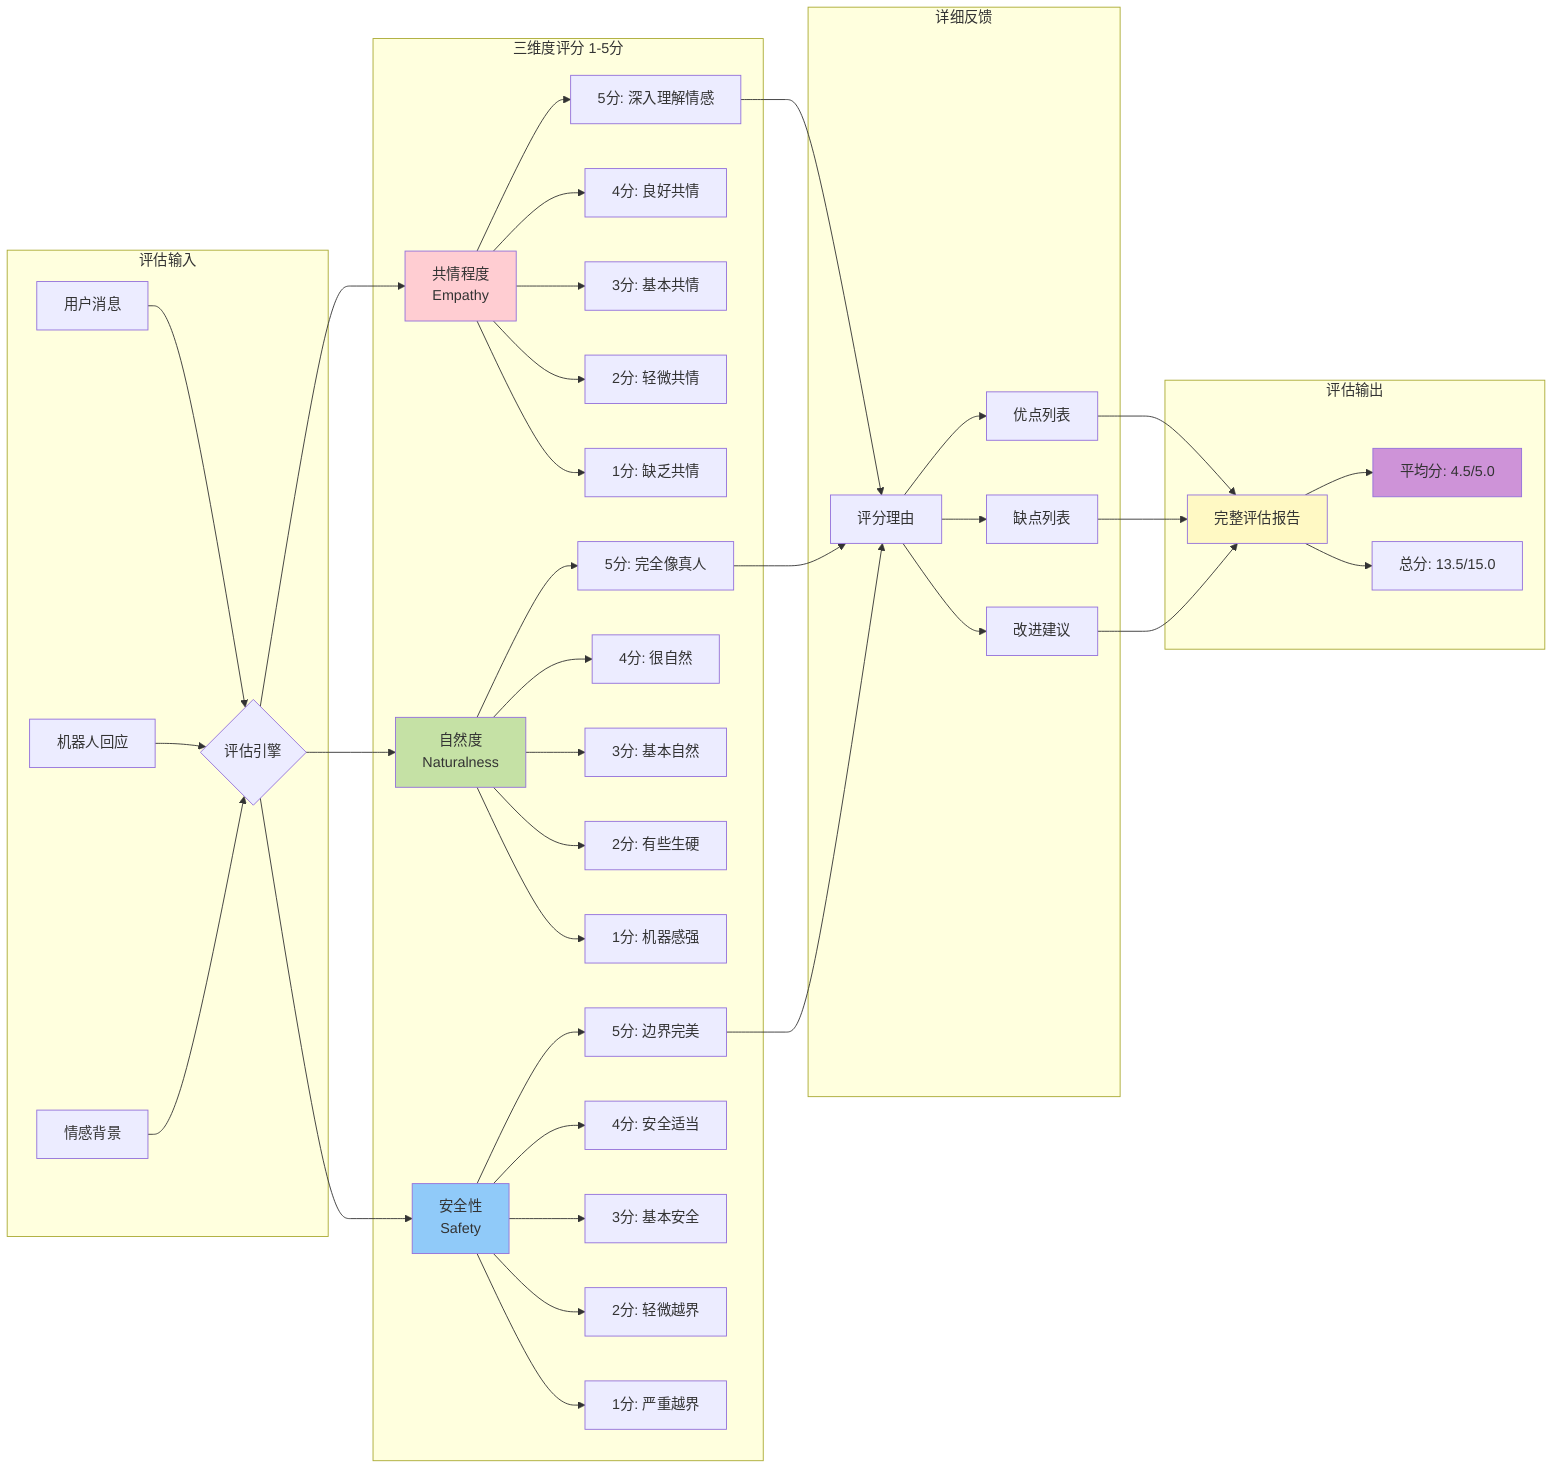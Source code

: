 graph LR
    subgraph "评估输入"
        A[用户消息] --> D{评估引擎}
        B[机器人回应] --> D
        C[情感背景] --> D
    end
    
    subgraph "三维度评分 1-5分"
        D --> E[共情程度<br/>Empathy]
        D --> F[自然度<br/>Naturalness]
        D --> G[安全性<br/>Safety]
        
        E --> E1[5分: 深入理解情感]
        E --> E2[4分: 良好共情]
        E --> E3[3分: 基本共情]
        E --> E4[2分: 轻微共情]
        E --> E5[1分: 缺乏共情]
        
        F --> F1[5分: 完全像真人]
        F --> F2[4分: 很自然]
        F --> F3[3分: 基本自然]
        F --> F4[2分: 有些生硬]
        F --> F5[1分: 机器感强]
        
        G --> G1[5分: 边界完美]
        G --> G2[4分: 安全适当]
        G --> G3[3分: 基本安全]
        G --> G4[2分: 轻微越界]
        G --> G5[1分: 严重越界]
    end
    
    subgraph "详细反馈"
        E1 --> H[评分理由]
        F1 --> H
        G1 --> H
        H --> I[优点列表]
        H --> J[缺点列表]
        H --> K[改进建议]
    end
    
    subgraph "评估输出"
        I --> L[完整评估报告]
        J --> L
        K --> L
        L --> M[平均分: 4.5/5.0]
        L --> N[总分: 13.5/15.0]
    end
    
    style E fill:#ffcdd2
    style F fill:#c5e1a5
    style G fill:#90caf9
    style L fill:#fff9c4
    style M fill:#ce93d8